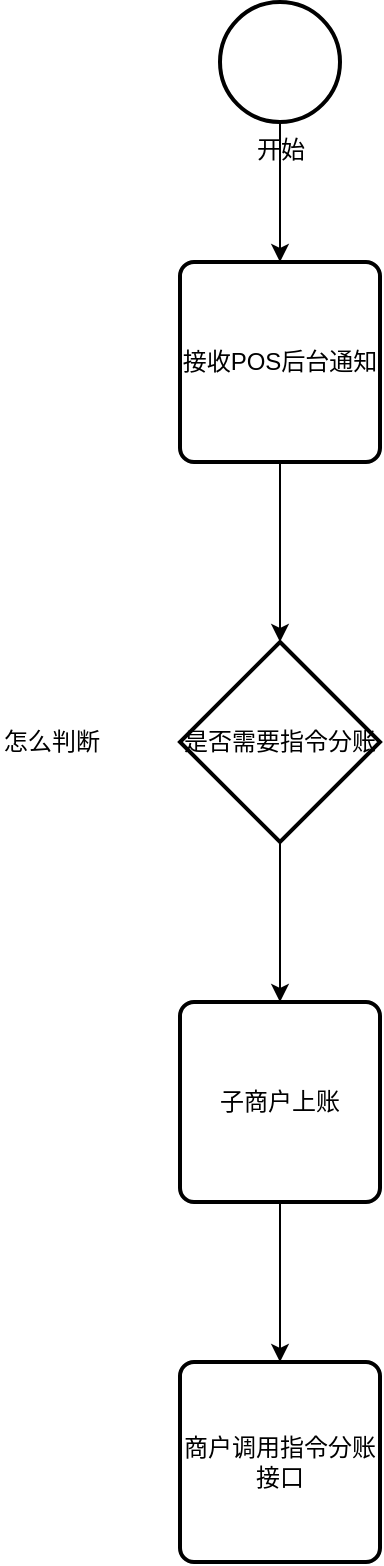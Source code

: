 <mxfile version="11.3.0" type="github" pages="1"><diagram id="bmqmp_pYzf0cV4af58_C" name="Page-1"><mxGraphModel dx="932" dy="600" grid="1" gridSize="10" guides="1" tooltips="1" connect="1" arrows="1" fold="1" page="1" pageScale="1" pageWidth="827" pageHeight="1169" math="0" shadow="0"><root><mxCell id="0"/><mxCell id="1" parent="0"/><mxCell id="j6ls_Pe2bI29KoCvxeOV-3" style="edgeStyle=orthogonalEdgeStyle;rounded=0;orthogonalLoop=1;jettySize=auto;html=1;" edge="1" parent="1" source="j6ls_Pe2bI29KoCvxeOV-1" target="j6ls_Pe2bI29KoCvxeOV-2"><mxGeometry relative="1" as="geometry"/></mxCell><mxCell id="j6ls_Pe2bI29KoCvxeOV-1" value="开始" style="verticalLabelPosition=bottom;verticalAlign=top;html=1;strokeWidth=2;shape=mxgraph.flowchart.on-page_reference;" vertex="1" parent="1"><mxGeometry x="310" y="20" width="60" height="60" as="geometry"/></mxCell><mxCell id="j6ls_Pe2bI29KoCvxeOV-5" style="edgeStyle=orthogonalEdgeStyle;rounded=0;orthogonalLoop=1;jettySize=auto;html=1;" edge="1" parent="1" source="j6ls_Pe2bI29KoCvxeOV-2" target="j6ls_Pe2bI29KoCvxeOV-4"><mxGeometry relative="1" as="geometry"/></mxCell><mxCell id="j6ls_Pe2bI29KoCvxeOV-2" value="接收POS后台通知" style="rounded=1;whiteSpace=wrap;html=1;absoluteArcSize=1;arcSize=14;strokeWidth=2;" vertex="1" parent="1"><mxGeometry x="290" y="150" width="100" height="100" as="geometry"/></mxCell><mxCell id="j6ls_Pe2bI29KoCvxeOV-9" style="edgeStyle=orthogonalEdgeStyle;rounded=0;orthogonalLoop=1;jettySize=auto;html=1;" edge="1" parent="1" source="j6ls_Pe2bI29KoCvxeOV-4" target="j6ls_Pe2bI29KoCvxeOV-8"><mxGeometry relative="1" as="geometry"/></mxCell><mxCell id="j6ls_Pe2bI29KoCvxeOV-4" value="是否需要指令分账" style="strokeWidth=2;html=1;shape=mxgraph.flowchart.decision;whiteSpace=wrap;" vertex="1" parent="1"><mxGeometry x="290" y="340" width="100" height="100" as="geometry"/></mxCell><mxCell id="j6ls_Pe2bI29KoCvxeOV-7" value="怎么判断" style="text;html=1;resizable=0;points=[];autosize=1;align=left;verticalAlign=top;spacingTop=-4;" vertex="1" parent="1"><mxGeometry x="200" y="380" width="60" height="20" as="geometry"/></mxCell><mxCell id="j6ls_Pe2bI29KoCvxeOV-11" value="" style="edgeStyle=orthogonalEdgeStyle;rounded=0;orthogonalLoop=1;jettySize=auto;html=1;" edge="1" parent="1" source="j6ls_Pe2bI29KoCvxeOV-8" target="j6ls_Pe2bI29KoCvxeOV-10"><mxGeometry relative="1" as="geometry"/></mxCell><mxCell id="j6ls_Pe2bI29KoCvxeOV-8" value="子商户上账" style="rounded=1;whiteSpace=wrap;html=1;absoluteArcSize=1;arcSize=14;strokeWidth=2;" vertex="1" parent="1"><mxGeometry x="290" y="520" width="100" height="100" as="geometry"/></mxCell><mxCell id="j6ls_Pe2bI29KoCvxeOV-10" value="商户调用指令分账接口" style="rounded=1;whiteSpace=wrap;html=1;absoluteArcSize=1;arcSize=14;strokeWidth=2;" vertex="1" parent="1"><mxGeometry x="290" y="700" width="100" height="100" as="geometry"/></mxCell></root></mxGraphModel></diagram></mxfile>